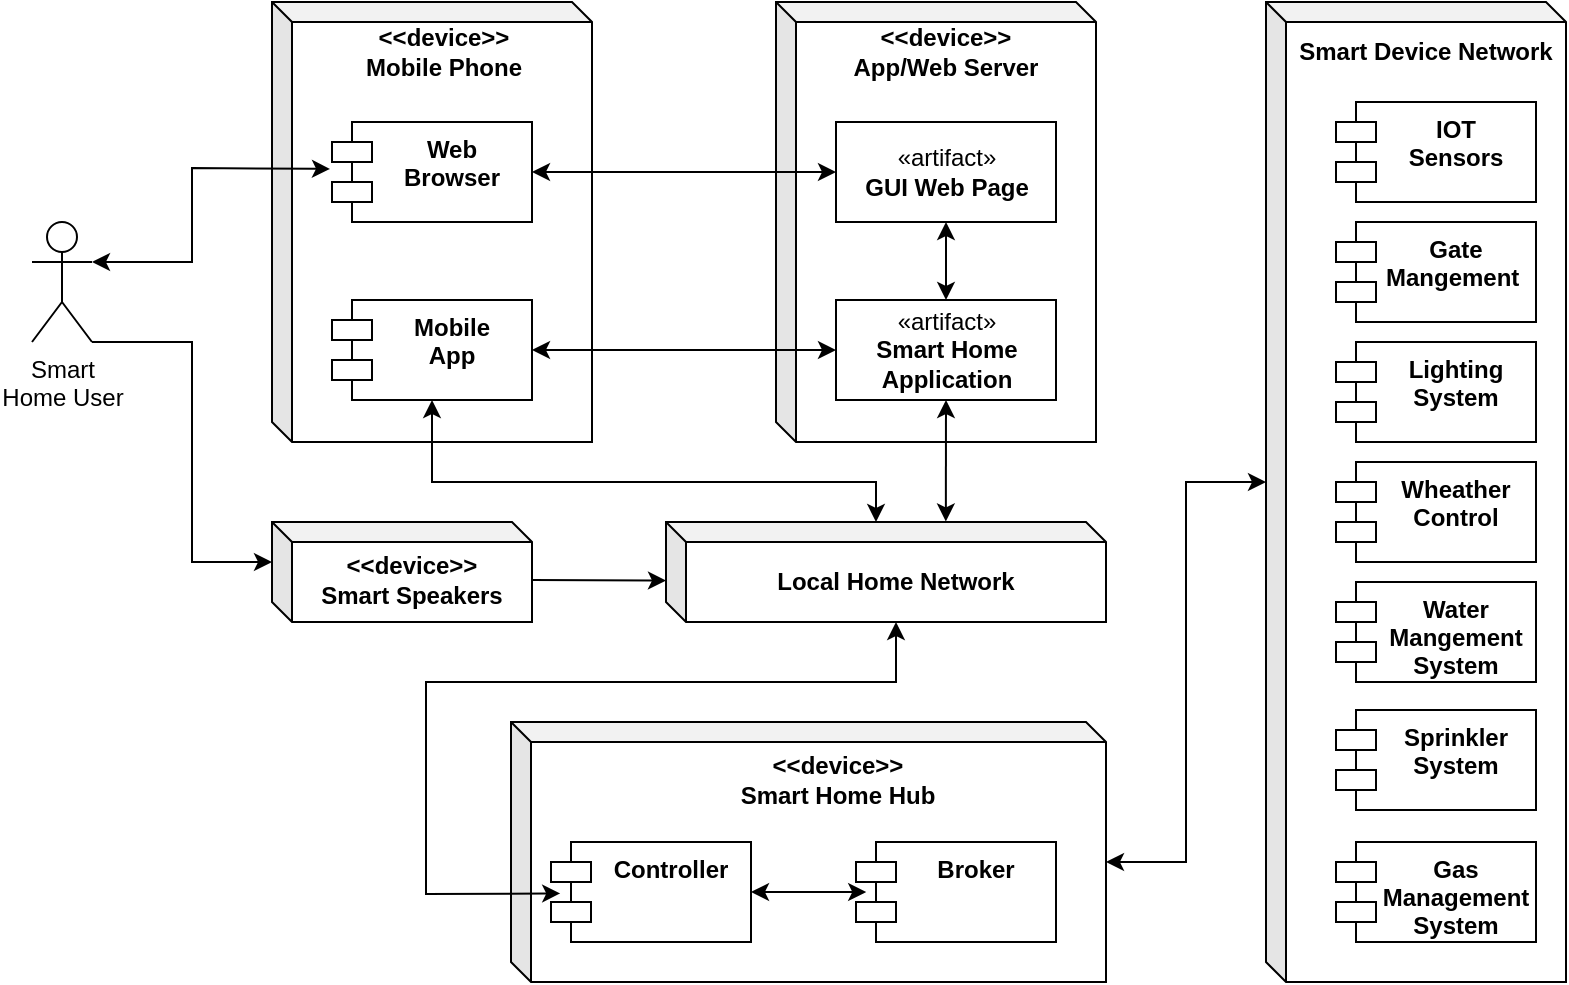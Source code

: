 <mxfile version="16.5.1" type="device"><diagram id="ErJ4xW_XEip328eoT4hp" name="Page-1"><mxGraphModel dx="1659" dy="729" grid="1" gridSize="10" guides="1" tooltips="1" connect="1" arrows="1" fold="1" page="1" pageScale="1" pageWidth="850" pageHeight="1100" math="0" shadow="0"><root><mxCell id="0"/><mxCell id="1" parent="0"/><mxCell id="tnQLSzCCkoi0uXR2mgOz-2" value="" style="shape=cube;whiteSpace=wrap;html=1;boundedLbl=1;backgroundOutline=1;darkOpacity=0.05;darkOpacity2=0.1;size=10;direction=east;fontStyle=1" parent="1" vertex="1"><mxGeometry x="162" y="200" width="160" height="220" as="geometry"/></mxCell><mxCell id="tnQLSzCCkoi0uXR2mgOz-10" value="&amp;lt;&amp;lt;device&amp;gt;&amp;gt;&lt;br&gt;Mobile Phone" style="text;html=1;strokeColor=none;fillColor=none;align=center;verticalAlign=middle;whiteSpace=wrap;rounded=0;fontStyle=1" parent="1" vertex="1"><mxGeometry x="171.5" y="210" width="151.5" height="30" as="geometry"/></mxCell><mxCell id="tnQLSzCCkoi0uXR2mgOz-12" value="Mobile&#10;App" style="shape=module;align=left;spacingLeft=20;align=center;verticalAlign=top;fontStyle=1" parent="1" vertex="1"><mxGeometry x="192" y="349" width="100" height="50" as="geometry"/></mxCell><mxCell id="tnQLSzCCkoi0uXR2mgOz-3" value="" style="shape=cube;whiteSpace=wrap;html=1;boundedLbl=1;backgroundOutline=1;darkOpacity=0.05;darkOpacity2=0.1;size=10;direction=east;fontStyle=1" parent="1" vertex="1"><mxGeometry x="659" y="200" width="150" height="490" as="geometry"/></mxCell><mxCell id="tnQLSzCCkoi0uXR2mgOz-8" value="Smart Device Network" style="text;html=1;strokeColor=none;fillColor=none;align=center;verticalAlign=middle;whiteSpace=wrap;rounded=0;fontStyle=1" parent="1" vertex="1"><mxGeometry x="669" y="210" width="140" height="30" as="geometry"/></mxCell><mxCell id="tnQLSzCCkoi0uXR2mgOz-29" value="" style="shape=cube;whiteSpace=wrap;html=1;boundedLbl=1;backgroundOutline=1;darkOpacity=0.05;darkOpacity2=0.1;size=10;direction=east;fontStyle=1" parent="1" vertex="1"><mxGeometry x="414" y="200" width="160" height="220" as="geometry"/></mxCell><mxCell id="tnQLSzCCkoi0uXR2mgOz-31" value="&amp;lt;&amp;lt;device&amp;gt;&amp;gt;&lt;br&gt;App/Web Server" style="text;html=1;strokeColor=none;fillColor=none;align=center;verticalAlign=middle;whiteSpace=wrap;rounded=0;fontStyle=1" parent="1" vertex="1"><mxGeometry x="424" y="210" width="150" height="30" as="geometry"/></mxCell><mxCell id="96PyR8iufqXbArb5C1HD-2" value="Smart&lt;br&gt;Home User" style="shape=umlActor;verticalLabelPosition=bottom;verticalAlign=top;html=1;outlineConnect=0;" parent="1" vertex="1"><mxGeometry x="42" y="310" width="30" height="60" as="geometry"/></mxCell><mxCell id="96PyR8iufqXbArb5C1HD-5" value="" style="endArrow=classic;startArrow=classic;html=1;rounded=0;exitX=1;exitY=0.333;exitDx=0;exitDy=0;exitPerimeter=0;" parent="1" source="96PyR8iufqXbArb5C1HD-2" edge="1"><mxGeometry width="50" height="50" relative="1" as="geometry"><mxPoint x="64.5" y="277" as="sourcePoint"/><mxPoint x="191" y="283.45" as="targetPoint"/><Array as="points"><mxPoint x="122" y="330"/><mxPoint x="122" y="283"/></Array></mxGeometry></mxCell><mxCell id="96PyR8iufqXbArb5C1HD-8" value="" style="endArrow=classic;startArrow=classic;html=1;rounded=0;exitX=1;exitY=0.5;exitDx=0;exitDy=0;entryX=0;entryY=0.5;entryDx=0;entryDy=0;" parent="1" source="tnQLSzCCkoi0uXR2mgOz-12" target="U9SqMQ2emJqOEwKk-8J_-3" edge="1"><mxGeometry width="50" height="50" relative="1" as="geometry"><mxPoint x="616.5" y="525" as="sourcePoint"/><mxPoint x="739" y="465" as="targetPoint"/><Array as="points"><mxPoint x="379" y="374"/></Array></mxGeometry></mxCell><mxCell id="U9SqMQ2emJqOEwKk-8J_-3" value="«artifact»&lt;br&gt;&lt;b&gt;Smart Home &lt;br&gt;Application&lt;/b&gt;" style="html=1;" parent="1" vertex="1"><mxGeometry x="444" y="349" width="110" height="50" as="geometry"/></mxCell><mxCell id="lrolhVdQzZMzc-ptkYG5-7" value="IOT&#10;Sensors" style="shape=module;align=left;spacingLeft=20;align=center;verticalAlign=top;fontStyle=1" vertex="1" parent="1"><mxGeometry x="694" y="250" width="100" height="50" as="geometry"/></mxCell><mxCell id="lrolhVdQzZMzc-ptkYG5-9" value="Local Home Network" style="shape=cube;whiteSpace=wrap;html=1;boundedLbl=1;backgroundOutline=1;darkOpacity=0.05;darkOpacity2=0.1;size=10;direction=east;fontStyle=1" vertex="1" parent="1"><mxGeometry x="359" y="460" width="220" height="50" as="geometry"/></mxCell><mxCell id="lrolhVdQzZMzc-ptkYG5-10" value="«artifact»&lt;br&gt;&lt;b&gt;GUI Web Page&lt;/b&gt;" style="html=1;" vertex="1" parent="1"><mxGeometry x="444" y="260" width="110" height="50" as="geometry"/></mxCell><mxCell id="lrolhVdQzZMzc-ptkYG5-11" value="" style="endArrow=classic;startArrow=classic;html=1;rounded=0;entryX=0.5;entryY=0;entryDx=0;entryDy=0;exitX=0.5;exitY=1;exitDx=0;exitDy=0;" edge="1" parent="1" source="lrolhVdQzZMzc-ptkYG5-10" target="U9SqMQ2emJqOEwKk-8J_-3"><mxGeometry width="50" height="50" relative="1" as="geometry"><mxPoint x="671.5" y="350" as="sourcePoint"/><mxPoint x="734" y="250" as="targetPoint"/></mxGeometry></mxCell><mxCell id="lrolhVdQzZMzc-ptkYG5-12" value="Web&#10;Browser" style="shape=module;align=left;spacingLeft=20;align=center;verticalAlign=top;fontStyle=1" vertex="1" parent="1"><mxGeometry x="192" y="260" width="100" height="50" as="geometry"/></mxCell><mxCell id="lrolhVdQzZMzc-ptkYG5-13" value="" style="endArrow=classic;startArrow=classic;html=1;rounded=0;exitX=1;exitY=0.5;exitDx=0;exitDy=0;entryX=0;entryY=0.5;entryDx=0;entryDy=0;" edge="1" parent="1" source="lrolhVdQzZMzc-ptkYG5-12" target="lrolhVdQzZMzc-ptkYG5-10"><mxGeometry width="50" height="50" relative="1" as="geometry"><mxPoint x="399" y="330" as="sourcePoint"/><mxPoint x="449" y="280" as="targetPoint"/></mxGeometry></mxCell><mxCell id="lrolhVdQzZMzc-ptkYG5-14" value="" style="endArrow=classic;startArrow=classic;html=1;rounded=0;exitX=0.5;exitY=1;exitDx=0;exitDy=0;entryX=0;entryY=0;entryDx=105;entryDy=0;entryPerimeter=0;" edge="1" parent="1" source="tnQLSzCCkoi0uXR2mgOz-12" target="lrolhVdQzZMzc-ptkYG5-9"><mxGeometry width="50" height="50" relative="1" as="geometry"><mxPoint x="399" y="410" as="sourcePoint"/><mxPoint x="449" y="360" as="targetPoint"/><Array as="points"><mxPoint x="242" y="440"/><mxPoint x="464" y="440"/></Array></mxGeometry></mxCell><mxCell id="lrolhVdQzZMzc-ptkYG5-15" value="" style="shape=cube;whiteSpace=wrap;html=1;boundedLbl=1;backgroundOutline=1;darkOpacity=0.05;darkOpacity2=0.1;size=10;direction=east;fontStyle=1" vertex="1" parent="1"><mxGeometry x="162" y="460" width="130" height="50" as="geometry"/></mxCell><mxCell id="lrolhVdQzZMzc-ptkYG5-16" value="&amp;lt;&amp;lt;device&amp;gt;&amp;gt;&lt;br&gt;Smart Speakers" style="text;html=1;strokeColor=none;fillColor=none;align=center;verticalAlign=middle;whiteSpace=wrap;rounded=0;fontStyle=1" vertex="1" parent="1"><mxGeometry x="172" y="474" width="120" height="30" as="geometry"/></mxCell><mxCell id="lrolhVdQzZMzc-ptkYG5-20" value="" style="endArrow=classic;startArrow=classic;html=1;rounded=0;exitX=0.5;exitY=1;exitDx=0;exitDy=0;entryX=0.636;entryY=-0.005;entryDx=0;entryDy=0;entryPerimeter=0;" edge="1" parent="1" source="U9SqMQ2emJqOEwKk-8J_-3" target="lrolhVdQzZMzc-ptkYG5-9"><mxGeometry width="50" height="50" relative="1" as="geometry"><mxPoint x="449" y="400" as="sourcePoint"/><mxPoint x="499" y="350" as="targetPoint"/></mxGeometry></mxCell><mxCell id="lrolhVdQzZMzc-ptkYG5-21" value="" style="endArrow=classic;html=1;rounded=0;exitX=1;exitY=1;exitDx=0;exitDy=0;exitPerimeter=0;entryX=0;entryY=0;entryDx=0;entryDy=20;entryPerimeter=0;" edge="1" parent="1" source="96PyR8iufqXbArb5C1HD-2" target="lrolhVdQzZMzc-ptkYG5-15"><mxGeometry width="50" height="50" relative="1" as="geometry"><mxPoint x="262" y="430" as="sourcePoint"/><mxPoint x="312" y="380" as="targetPoint"/><Array as="points"><mxPoint x="122" y="370"/><mxPoint x="122" y="480"/></Array></mxGeometry></mxCell><mxCell id="lrolhVdQzZMzc-ptkYG5-22" value="" style="endArrow=classic;html=1;rounded=0;exitX=1;exitY=0.5;exitDx=0;exitDy=0;entryX=0;entryY=0.586;entryDx=0;entryDy=0;entryPerimeter=0;" edge="1" parent="1" source="lrolhVdQzZMzc-ptkYG5-16" target="lrolhVdQzZMzc-ptkYG5-9"><mxGeometry width="50" height="50" relative="1" as="geometry"><mxPoint x="332" y="500" as="sourcePoint"/><mxPoint x="320.68" y="489.3" as="targetPoint"/></mxGeometry></mxCell><mxCell id="lrolhVdQzZMzc-ptkYG5-26" value="Lighting &#10;System" style="shape=module;align=left;spacingLeft=20;align=center;verticalAlign=top;fontStyle=1" vertex="1" parent="1"><mxGeometry x="694" y="370" width="100" height="50" as="geometry"/></mxCell><mxCell id="lrolhVdQzZMzc-ptkYG5-27" value="Wheather &#10;Control" style="shape=module;align=left;spacingLeft=20;align=center;verticalAlign=top;fontStyle=1" vertex="1" parent="1"><mxGeometry x="694" y="430" width="100" height="50" as="geometry"/></mxCell><mxCell id="lrolhVdQzZMzc-ptkYG5-28" value="Gate &#10;Mangement " style="shape=module;align=left;spacingLeft=20;align=center;verticalAlign=top;fontStyle=1" vertex="1" parent="1"><mxGeometry x="694" y="310" width="100" height="50" as="geometry"/></mxCell><mxCell id="lrolhVdQzZMzc-ptkYG5-29" value="" style="shape=cube;whiteSpace=wrap;html=1;boundedLbl=1;backgroundOutline=1;darkOpacity=0.05;darkOpacity2=0.1;size=10;direction=east;fontStyle=1" vertex="1" parent="1"><mxGeometry x="281.5" y="560" width="297.5" height="130" as="geometry"/></mxCell><mxCell id="lrolhVdQzZMzc-ptkYG5-30" value="&amp;lt;&amp;lt;device&amp;gt;&amp;gt;&lt;br&gt;Smart Home Hub" style="text;html=1;strokeColor=none;fillColor=none;align=center;verticalAlign=middle;whiteSpace=wrap;rounded=0;fontStyle=1" vertex="1" parent="1"><mxGeometry x="385.25" y="574" width="120" height="30" as="geometry"/></mxCell><mxCell id="lrolhVdQzZMzc-ptkYG5-31" value="Controller" style="shape=module;align=left;spacingLeft=20;align=center;verticalAlign=top;fontStyle=1" vertex="1" parent="1"><mxGeometry x="301.5" y="620" width="100" height="50" as="geometry"/></mxCell><mxCell id="lrolhVdQzZMzc-ptkYG5-25" value="Broker" style="shape=module;align=left;spacingLeft=20;align=center;verticalAlign=top;fontStyle=1" vertex="1" parent="1"><mxGeometry x="454" y="620" width="100" height="50" as="geometry"/></mxCell><mxCell id="lrolhVdQzZMzc-ptkYG5-34" value="Gas&#10;Management&#10;System" style="shape=module;align=left;spacingLeft=20;align=center;verticalAlign=top;fontStyle=1" vertex="1" parent="1"><mxGeometry x="694" y="620" width="100" height="50" as="geometry"/></mxCell><mxCell id="lrolhVdQzZMzc-ptkYG5-35" value="Water&#10;Mangement&#10;System" style="shape=module;align=left;spacingLeft=20;align=center;verticalAlign=top;fontStyle=1" vertex="1" parent="1"><mxGeometry x="694" y="490" width="100" height="50" as="geometry"/></mxCell><mxCell id="lrolhVdQzZMzc-ptkYG5-36" value="Sprinkler&#10;System" style="shape=module;align=left;spacingLeft=20;align=center;verticalAlign=top;fontStyle=1" vertex="1" parent="1"><mxGeometry x="694" y="554" width="100" height="50" as="geometry"/></mxCell><mxCell id="lrolhVdQzZMzc-ptkYG5-24" value="" style="endArrow=classic;startArrow=classic;html=1;rounded=0;entryX=0;entryY=0;entryDx=115;entryDy=50;entryPerimeter=0;exitX=0.046;exitY=0.514;exitDx=0;exitDy=0;exitPerimeter=0;" edge="1" parent="1" source="lrolhVdQzZMzc-ptkYG5-31" target="lrolhVdQzZMzc-ptkYG5-9"><mxGeometry width="50" height="50" relative="1" as="geometry"><mxPoint x="182.7" y="626.8" as="sourcePoint"/><mxPoint x="429" y="490" as="targetPoint"/><Array as="points"><mxPoint x="239" y="646"/><mxPoint x="239" y="540"/><mxPoint x="474" y="540"/></Array></mxGeometry></mxCell><mxCell id="lrolhVdQzZMzc-ptkYG5-44" value="" style="endArrow=classic;startArrow=classic;html=1;rounded=0;exitX=1;exitY=0.5;exitDx=0;exitDy=0;entryX=0.597;entryY=0.654;entryDx=0;entryDy=0;entryPerimeter=0;" edge="1" parent="1" source="lrolhVdQzZMzc-ptkYG5-31" target="lrolhVdQzZMzc-ptkYG5-29"><mxGeometry width="50" height="50" relative="1" as="geometry"><mxPoint x="489" y="620" as="sourcePoint"/><mxPoint x="539" y="570" as="targetPoint"/></mxGeometry></mxCell><mxCell id="lrolhVdQzZMzc-ptkYG5-45" value="" style="endArrow=classic;startArrow=classic;html=1;rounded=0;exitX=0;exitY=0;exitDx=297.5;exitDy=70;exitPerimeter=0;entryX=0;entryY=0;entryDx=0;entryDy=240;entryPerimeter=0;" edge="1" parent="1" source="lrolhVdQzZMzc-ptkYG5-29" target="tnQLSzCCkoi0uXR2mgOz-3"><mxGeometry width="50" height="50" relative="1" as="geometry"><mxPoint x="599" y="650" as="sourcePoint"/><mxPoint x="649" y="600" as="targetPoint"/><Array as="points"><mxPoint x="619" y="630"/><mxPoint x="619" y="445"/><mxPoint x="619" y="440"/></Array></mxGeometry></mxCell></root></mxGraphModel></diagram></mxfile>